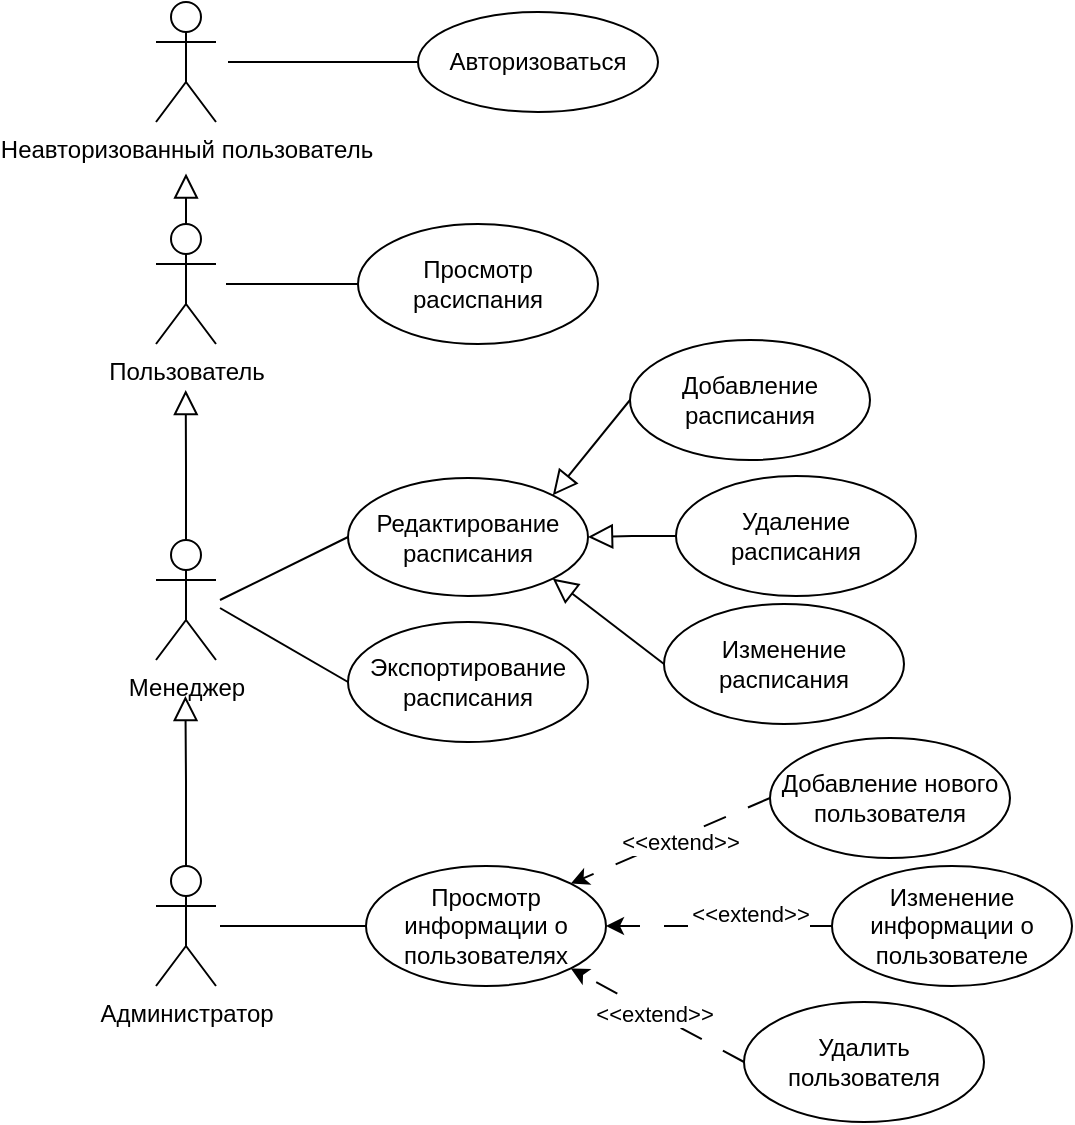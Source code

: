 <mxfile version="28.2.8">
  <diagram name="Страница — 1" id="jR6FColE7d-BJVLjcg3X">
    <mxGraphModel dx="1426" dy="759" grid="0" gridSize="10" guides="1" tooltips="1" connect="1" arrows="1" fold="1" page="1" pageScale="1" pageWidth="827" pageHeight="1169" math="0" shadow="0">
      <root>
        <mxCell id="0" />
        <mxCell id="1" parent="0" />
        <mxCell id="5QiBK-Bls3Wu91XyoAU1-1" value="Администратор" style="shape=umlActor;verticalLabelPosition=bottom;verticalAlign=top;html=1;outlineConnect=0;" parent="1" vertex="1">
          <mxGeometry x="182" y="495" width="30" height="60" as="geometry" />
        </mxCell>
        <mxCell id="5QiBK-Bls3Wu91XyoAU1-10" style="edgeStyle=orthogonalEdgeStyle;rounded=0;orthogonalLoop=1;jettySize=auto;html=1;exitX=0.5;exitY=0;exitDx=0;exitDy=0;exitPerimeter=0;endArrow=block;endFill=0;endSize=10;" parent="1" source="5QiBK-Bls3Wu91XyoAU1-2" edge="1">
          <mxGeometry relative="1" as="geometry">
            <mxPoint x="196.857" y="257" as="targetPoint" />
          </mxGeometry>
        </mxCell>
        <mxCell id="5QiBK-Bls3Wu91XyoAU1-2" value="Менеджер" style="shape=umlActor;verticalLabelPosition=bottom;verticalAlign=top;html=1;outlineConnect=0;" parent="1" vertex="1">
          <mxGeometry x="182" y="332" width="30" height="60" as="geometry" />
        </mxCell>
        <mxCell id="SzwQVhJ9KzG1dN1OcYij-5" style="edgeStyle=orthogonalEdgeStyle;rounded=0;orthogonalLoop=1;jettySize=auto;html=1;exitX=0.5;exitY=0;exitDx=0;exitDy=0;exitPerimeter=0;endArrow=block;endFill=0;endSize=10;" edge="1" parent="1" source="5QiBK-Bls3Wu91XyoAU1-5">
          <mxGeometry relative="1" as="geometry">
            <mxPoint x="197" y="148.724" as="targetPoint" />
          </mxGeometry>
        </mxCell>
        <mxCell id="5QiBK-Bls3Wu91XyoAU1-5" value="Пользователь" style="shape=umlActor;verticalLabelPosition=bottom;verticalAlign=top;html=1;outlineConnect=0;" parent="1" vertex="1">
          <mxGeometry x="182" y="174" width="30" height="60" as="geometry" />
        </mxCell>
        <mxCell id="5QiBK-Bls3Wu91XyoAU1-11" style="edgeStyle=orthogonalEdgeStyle;rounded=0;orthogonalLoop=1;jettySize=auto;html=1;exitX=0.5;exitY=0;exitDx=0;exitDy=0;exitPerimeter=0;endArrow=block;endFill=0;endSize=10;" parent="1" source="5QiBK-Bls3Wu91XyoAU1-1" edge="1">
          <mxGeometry relative="1" as="geometry">
            <mxPoint x="196.7" y="410" as="targetPoint" />
            <mxPoint x="196.843" y="485" as="sourcePoint" />
          </mxGeometry>
        </mxCell>
        <mxCell id="5QiBK-Bls3Wu91XyoAU1-12" value="Просмотр расиспания" style="ellipse;whiteSpace=wrap;html=1;" parent="1" vertex="1">
          <mxGeometry x="283" y="174" width="120" height="60" as="geometry" />
        </mxCell>
        <mxCell id="5QiBK-Bls3Wu91XyoAU1-14" value="" style="endArrow=none;html=1;rounded=0;entryX=0;entryY=0.5;entryDx=0;entryDy=0;" parent="1" target="5QiBK-Bls3Wu91XyoAU1-12" edge="1">
          <mxGeometry width="50" height="50" relative="1" as="geometry">
            <mxPoint x="217" y="204" as="sourcePoint" />
            <mxPoint x="307" y="184" as="targetPoint" />
          </mxGeometry>
        </mxCell>
        <mxCell id="5QiBK-Bls3Wu91XyoAU1-15" value="Редактирование расписания" style="ellipse;whiteSpace=wrap;html=1;" parent="1" vertex="1">
          <mxGeometry x="278" y="301" width="120" height="59" as="geometry" />
        </mxCell>
        <mxCell id="5QiBK-Bls3Wu91XyoAU1-16" value="" style="endArrow=none;html=1;rounded=0;entryX=0;entryY=0.5;entryDx=0;entryDy=0;" parent="1" target="5QiBK-Bls3Wu91XyoAU1-15" edge="1">
          <mxGeometry width="50" height="50" relative="1" as="geometry">
            <mxPoint x="214" y="362" as="sourcePoint" />
            <mxPoint x="283" y="332" as="targetPoint" />
          </mxGeometry>
        </mxCell>
        <mxCell id="5QiBK-Bls3Wu91XyoAU1-22" style="rounded=0;orthogonalLoop=1;jettySize=auto;html=1;exitX=0;exitY=0.5;exitDx=0;exitDy=0;entryX=1;entryY=0;entryDx=0;entryDy=0;strokeColor=default;endArrow=block;endFill=0;endSize=10;" parent="1" source="5QiBK-Bls3Wu91XyoAU1-17" target="5QiBK-Bls3Wu91XyoAU1-15" edge="1">
          <mxGeometry relative="1" as="geometry" />
        </mxCell>
        <mxCell id="5QiBK-Bls3Wu91XyoAU1-17" value="Добавление расписания" style="ellipse;whiteSpace=wrap;html=1;" parent="1" vertex="1">
          <mxGeometry x="419" y="232" width="120" height="60" as="geometry" />
        </mxCell>
        <mxCell id="5QiBK-Bls3Wu91XyoAU1-23" style="edgeStyle=orthogonalEdgeStyle;rounded=0;orthogonalLoop=1;jettySize=auto;html=1;exitX=0;exitY=0.5;exitDx=0;exitDy=0;endSize=10;endArrow=block;endFill=0;entryX=1;entryY=0.5;entryDx=0;entryDy=0;" parent="1" source="5QiBK-Bls3Wu91XyoAU1-18" target="5QiBK-Bls3Wu91XyoAU1-15" edge="1">
          <mxGeometry relative="1" as="geometry">
            <mxPoint x="435.172" y="362.241" as="targetPoint" />
          </mxGeometry>
        </mxCell>
        <mxCell id="5QiBK-Bls3Wu91XyoAU1-18" value="Удаление расписания" style="ellipse;whiteSpace=wrap;html=1;" parent="1" vertex="1">
          <mxGeometry x="442" y="300" width="120" height="60" as="geometry" />
        </mxCell>
        <mxCell id="5QiBK-Bls3Wu91XyoAU1-24" style="rounded=0;orthogonalLoop=1;jettySize=auto;html=1;exitX=0;exitY=0.5;exitDx=0;exitDy=0;entryX=1;entryY=1;entryDx=0;entryDy=0;endSize=10;endArrow=block;endFill=0;" parent="1" source="5QiBK-Bls3Wu91XyoAU1-19" target="5QiBK-Bls3Wu91XyoAU1-15" edge="1">
          <mxGeometry relative="1" as="geometry" />
        </mxCell>
        <mxCell id="5QiBK-Bls3Wu91XyoAU1-19" value="Изменение расписания" style="ellipse;whiteSpace=wrap;html=1;" parent="1" vertex="1">
          <mxGeometry x="436" y="364" width="120" height="60" as="geometry" />
        </mxCell>
        <mxCell id="5QiBK-Bls3Wu91XyoAU1-25" value="Просмотр информации о пользователях" style="ellipse;whiteSpace=wrap;html=1;" parent="1" vertex="1">
          <mxGeometry x="287" y="495" width="120" height="60" as="geometry" />
        </mxCell>
        <mxCell id="5QiBK-Bls3Wu91XyoAU1-26" value="Экспортирование расписания" style="ellipse;whiteSpace=wrap;html=1;" parent="1" vertex="1">
          <mxGeometry x="278" y="373" width="120" height="60" as="geometry" />
        </mxCell>
        <mxCell id="5QiBK-Bls3Wu91XyoAU1-27" value="" style="endArrow=none;html=1;rounded=0;entryX=0;entryY=0.5;entryDx=0;entryDy=0;" parent="1" target="5QiBK-Bls3Wu91XyoAU1-26" edge="1">
          <mxGeometry width="50" height="50" relative="1" as="geometry">
            <mxPoint x="214" y="366" as="sourcePoint" />
            <mxPoint x="276" y="364" as="targetPoint" />
          </mxGeometry>
        </mxCell>
        <mxCell id="5QiBK-Bls3Wu91XyoAU1-28" value="" style="endArrow=none;html=1;rounded=0;entryX=0;entryY=0.5;entryDx=0;entryDy=0;" parent="1" target="5QiBK-Bls3Wu91XyoAU1-25" edge="1">
          <mxGeometry width="50" height="50" relative="1" as="geometry">
            <mxPoint x="214" y="525" as="sourcePoint" />
            <mxPoint x="278" y="492" as="targetPoint" />
          </mxGeometry>
        </mxCell>
        <mxCell id="5QiBK-Bls3Wu91XyoAU1-32" style="rounded=0;orthogonalLoop=1;jettySize=auto;html=1;exitX=0;exitY=0.5;exitDx=0;exitDy=0;entryX=1;entryY=0;entryDx=0;entryDy=0;dashed=1;dashPattern=12 12;" parent="1" source="5QiBK-Bls3Wu91XyoAU1-29" target="5QiBK-Bls3Wu91XyoAU1-25" edge="1">
          <mxGeometry relative="1" as="geometry" />
        </mxCell>
        <mxCell id="5QiBK-Bls3Wu91XyoAU1-34" value="&amp;lt;&amp;lt;extend&amp;gt;&amp;gt;" style="edgeLabel;html=1;align=center;verticalAlign=middle;resizable=0;points=[];" parent="5QiBK-Bls3Wu91XyoAU1-32" vertex="1" connectable="0">
          <mxGeometry x="-0.075" y="2" relative="1" as="geometry">
            <mxPoint as="offset" />
          </mxGeometry>
        </mxCell>
        <mxCell id="5QiBK-Bls3Wu91XyoAU1-29" value="Добавление нового пользователя" style="ellipse;whiteSpace=wrap;html=1;" parent="1" vertex="1">
          <mxGeometry x="489" y="431" width="120" height="60" as="geometry" />
        </mxCell>
        <mxCell id="5QiBK-Bls3Wu91XyoAU1-35" style="edgeStyle=orthogonalEdgeStyle;rounded=0;orthogonalLoop=1;jettySize=auto;html=1;exitX=0;exitY=0.5;exitDx=0;exitDy=0;entryX=1;entryY=0.5;entryDx=0;entryDy=0;dashed=1;dashPattern=12 12;" parent="1" source="5QiBK-Bls3Wu91XyoAU1-30" target="5QiBK-Bls3Wu91XyoAU1-25" edge="1">
          <mxGeometry relative="1" as="geometry" />
        </mxCell>
        <mxCell id="5QiBK-Bls3Wu91XyoAU1-36" value="&amp;lt;&amp;lt;extend&amp;gt;&amp;gt;" style="edgeLabel;html=1;align=center;verticalAlign=bottom;resizable=0;points=[];labelPosition=center;verticalLabelPosition=top;" parent="5QiBK-Bls3Wu91XyoAU1-35" vertex="1" connectable="0">
          <mxGeometry x="-0.263" y="2" relative="1" as="geometry">
            <mxPoint as="offset" />
          </mxGeometry>
        </mxCell>
        <mxCell id="5QiBK-Bls3Wu91XyoAU1-30" value="Изменение информации о пользователе" style="ellipse;whiteSpace=wrap;html=1;" parent="1" vertex="1">
          <mxGeometry x="520" y="495" width="120" height="60" as="geometry" />
        </mxCell>
        <mxCell id="5QiBK-Bls3Wu91XyoAU1-37" style="rounded=0;orthogonalLoop=1;jettySize=auto;html=1;exitX=0;exitY=0.5;exitDx=0;exitDy=0;entryX=1;entryY=1;entryDx=0;entryDy=0;dashed=1;dashPattern=12 12;" parent="1" source="5QiBK-Bls3Wu91XyoAU1-31" target="5QiBK-Bls3Wu91XyoAU1-25" edge="1">
          <mxGeometry relative="1" as="geometry" />
        </mxCell>
        <mxCell id="5QiBK-Bls3Wu91XyoAU1-38" value="&amp;lt;&amp;lt;extend&amp;gt;&amp;gt;" style="edgeLabel;html=1;align=center;verticalAlign=middle;resizable=0;points=[];" parent="5QiBK-Bls3Wu91XyoAU1-37" vertex="1" connectable="0">
          <mxGeometry x="0.045" relative="1" as="geometry">
            <mxPoint as="offset" />
          </mxGeometry>
        </mxCell>
        <mxCell id="5QiBK-Bls3Wu91XyoAU1-31" value="Удалить пользователя" style="ellipse;whiteSpace=wrap;html=1;" parent="1" vertex="1">
          <mxGeometry x="476" y="563" width="120" height="60" as="geometry" />
        </mxCell>
        <mxCell id="SzwQVhJ9KzG1dN1OcYij-1" value="Неавторизованный пользователь" style="shape=umlActor;verticalLabelPosition=bottom;verticalAlign=top;html=1;outlineConnect=0;" vertex="1" parent="1">
          <mxGeometry x="182" y="63" width="30" height="60" as="geometry" />
        </mxCell>
        <mxCell id="SzwQVhJ9KzG1dN1OcYij-3" value="Авторизоваться" style="ellipse;whiteSpace=wrap;html=1;" vertex="1" parent="1">
          <mxGeometry x="313" y="68" width="120" height="50" as="geometry" />
        </mxCell>
        <mxCell id="SzwQVhJ9KzG1dN1OcYij-4" value="" style="endArrow=none;html=1;rounded=0;entryX=0;entryY=0.5;entryDx=0;entryDy=0;" edge="1" parent="1" target="SzwQVhJ9KzG1dN1OcYij-3">
          <mxGeometry width="50" height="50" relative="1" as="geometry">
            <mxPoint x="218" y="93" as="sourcePoint" />
            <mxPoint x="278" y="63" as="targetPoint" />
          </mxGeometry>
        </mxCell>
      </root>
    </mxGraphModel>
  </diagram>
</mxfile>
